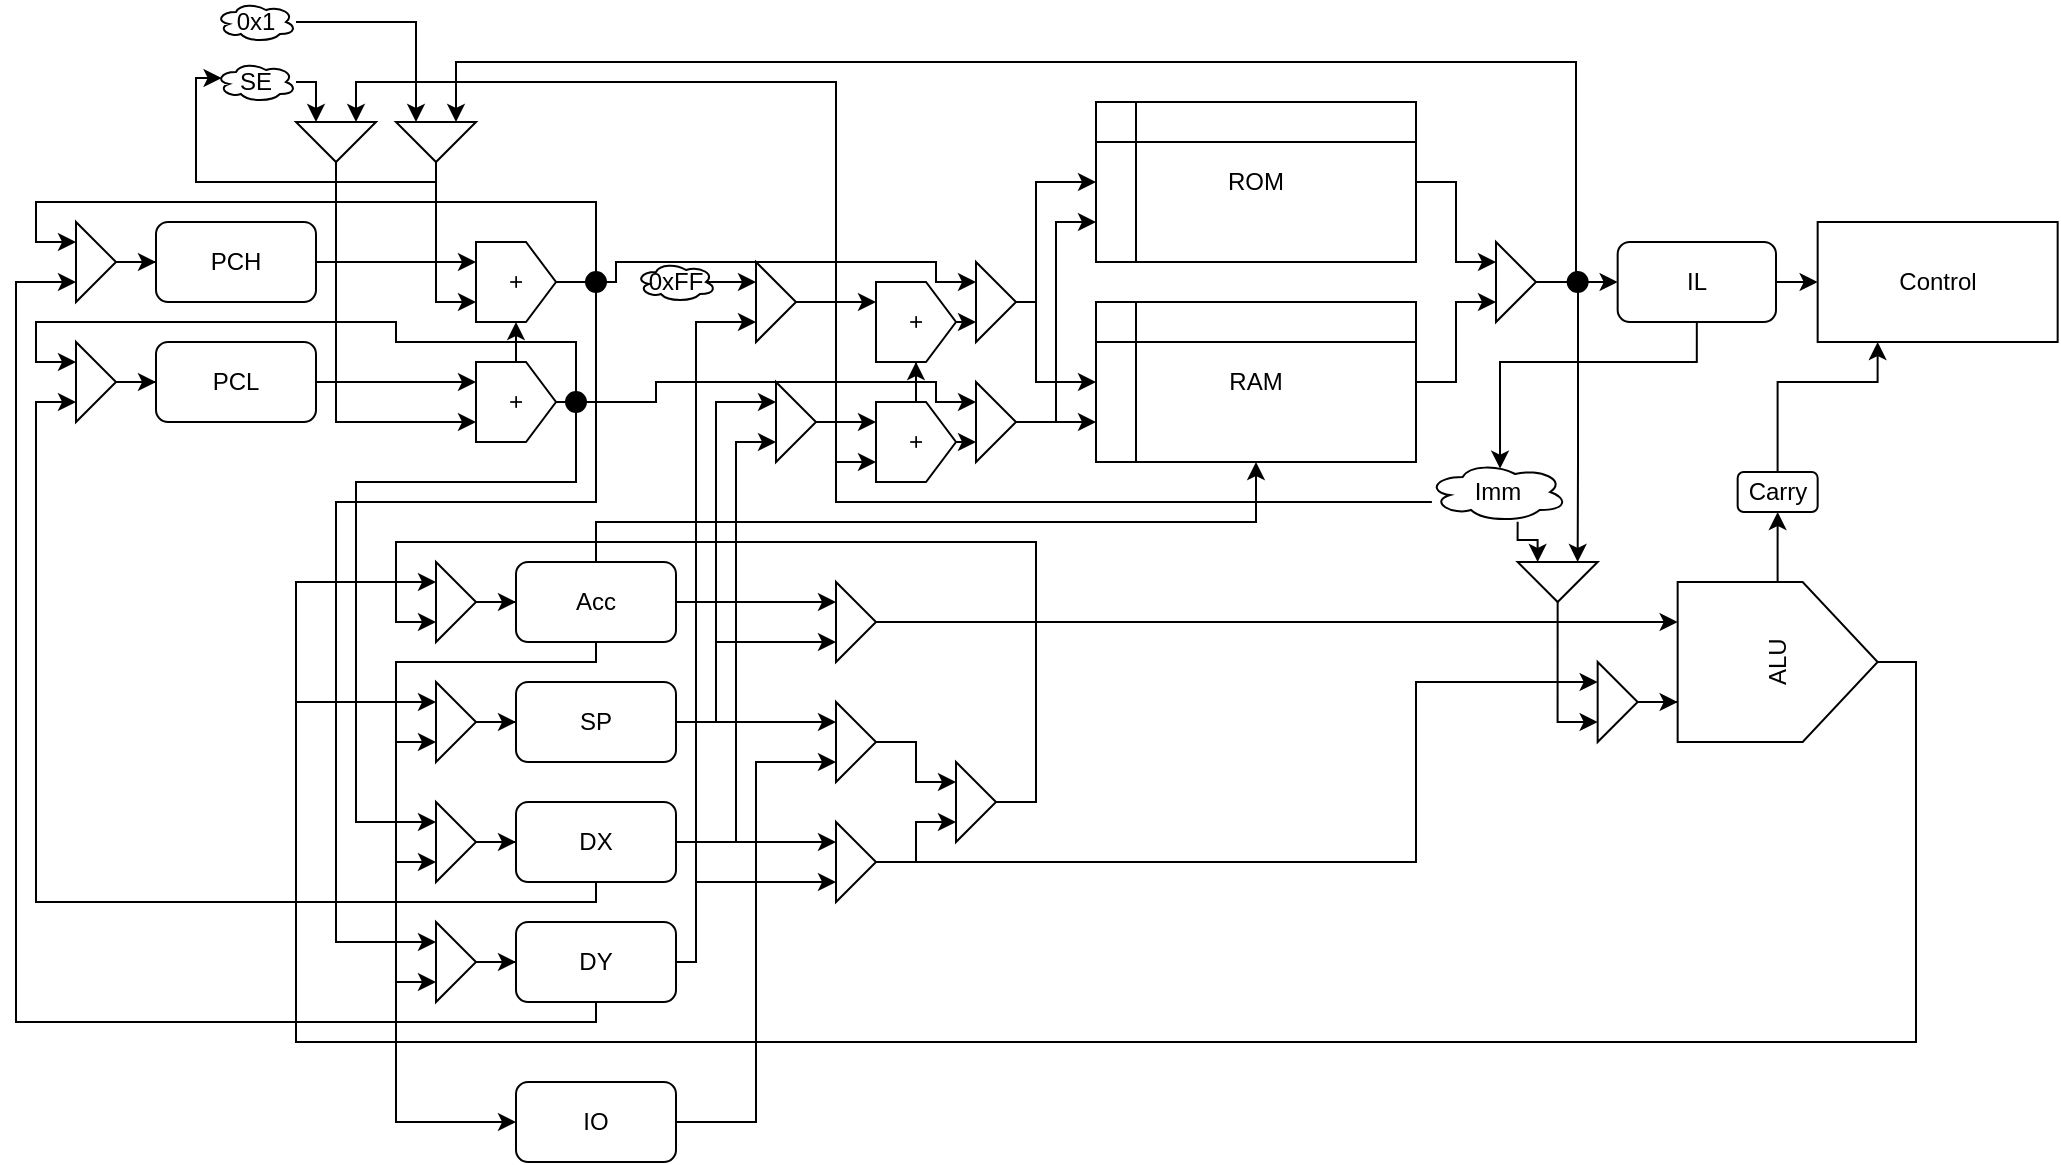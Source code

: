 <mxfile version="20.3.0" type="device"><diagram id="HqV30pevLVmH2TonIe_I" name="Page-1"><mxGraphModel dx="1422" dy="865" grid="1" gridSize="10" guides="1" tooltips="1" connect="1" arrows="1" fold="1" page="1" pageScale="1" pageWidth="850" pageHeight="1100" math="0" shadow="0"><root><mxCell id="0"/><mxCell id="1" parent="0"/><mxCell id="MGtDL9aF6XLDopK0zCwk-8" style="edgeStyle=orthogonalEdgeStyle;rounded=0;orthogonalLoop=1;jettySize=auto;html=1;entryX=0;entryY=0.25;entryDx=0;entryDy=0;" parent="1" source="MGtDL9aF6XLDopK0zCwk-1" target="MGtDL9aF6XLDopK0zCwk-7" edge="1"><mxGeometry relative="1" as="geometry"/></mxCell><mxCell id="FMDbmBKh2z-t5FmQWfiG-30" style="edgeStyle=orthogonalEdgeStyle;rounded=0;orthogonalLoop=1;jettySize=auto;html=1;entryX=0.5;entryY=1;entryDx=0;entryDy=0;" parent="1" source="MGtDL9aF6XLDopK0zCwk-1" target="FMDbmBKh2z-t5FmQWfiG-15" edge="1"><mxGeometry relative="1" as="geometry"><Array as="points"><mxPoint x="440" y="350"/><mxPoint x="770" y="350"/></Array></mxGeometry></mxCell><mxCell id="FMDbmBKh2z-t5FmQWfiG-57" style="edgeStyle=orthogonalEdgeStyle;rounded=0;orthogonalLoop=1;jettySize=auto;html=1;exitX=0.5;exitY=1;exitDx=0;exitDy=0;entryX=0;entryY=0.75;entryDx=0;entryDy=0;" parent="1" source="MGtDL9aF6XLDopK0zCwk-1" target="FMDbmBKh2z-t5FmQWfiG-51" edge="1"><mxGeometry relative="1" as="geometry"><Array as="points"><mxPoint x="440" y="420"/><mxPoint x="340" y="420"/><mxPoint x="340" y="520"/></Array></mxGeometry></mxCell><mxCell id="FMDbmBKh2z-t5FmQWfiG-58" style="edgeStyle=orthogonalEdgeStyle;rounded=0;orthogonalLoop=1;jettySize=auto;html=1;entryX=0;entryY=0.75;entryDx=0;entryDy=0;" parent="1" source="MGtDL9aF6XLDopK0zCwk-1" target="FMDbmBKh2z-t5FmQWfiG-53" edge="1"><mxGeometry relative="1" as="geometry"><Array as="points"><mxPoint x="440" y="420"/><mxPoint x="340" y="420"/><mxPoint x="340" y="580"/></Array></mxGeometry></mxCell><mxCell id="FMDbmBKh2z-t5FmQWfiG-65" style="edgeStyle=orthogonalEdgeStyle;rounded=0;orthogonalLoop=1;jettySize=auto;html=1;exitX=0.5;exitY=1;exitDx=0;exitDy=0;entryX=0;entryY=0.75;entryDx=0;entryDy=0;" parent="1" source="MGtDL9aF6XLDopK0zCwk-1" target="FMDbmBKh2z-t5FmQWfiG-60" edge="1"><mxGeometry relative="1" as="geometry"><Array as="points"><mxPoint x="440" y="420"/><mxPoint x="340" y="420"/><mxPoint x="340" y="460"/></Array></mxGeometry></mxCell><mxCell id="MJMVSWdc8R0oQq0Kkiug-55" style="edgeStyle=orthogonalEdgeStyle;rounded=0;orthogonalLoop=1;jettySize=auto;html=1;entryX=0;entryY=0.5;entryDx=0;entryDy=0;" parent="1" source="MGtDL9aF6XLDopK0zCwk-1" target="MJMVSWdc8R0oQq0Kkiug-53" edge="1"><mxGeometry relative="1" as="geometry"><Array as="points"><mxPoint x="440" y="420"/><mxPoint x="340" y="420"/><mxPoint x="340" y="650"/></Array></mxGeometry></mxCell><mxCell id="MGtDL9aF6XLDopK0zCwk-1" value="Acc" style="rounded=1;whiteSpace=wrap;html=1;" parent="1" vertex="1"><mxGeometry x="400" y="370" width="80" height="40" as="geometry"/></mxCell><mxCell id="MGtDL9aF6XLDopK0zCwk-9" style="edgeStyle=orthogonalEdgeStyle;rounded=0;orthogonalLoop=1;jettySize=auto;html=1;entryX=0;entryY=0.75;entryDx=0;entryDy=0;" parent="1" source="MGtDL9aF6XLDopK0zCwk-2" target="MGtDL9aF6XLDopK0zCwk-7" edge="1"><mxGeometry relative="1" as="geometry"><Array as="points"><mxPoint x="500" y="450"/><mxPoint x="500" y="410"/></Array></mxGeometry></mxCell><mxCell id="8APynYQwXsZGjhNRSon1-6" style="edgeStyle=orthogonalEdgeStyle;rounded=0;orthogonalLoop=1;jettySize=auto;html=1;entryX=0;entryY=0.25;entryDx=0;entryDy=0;" parent="1" source="MGtDL9aF6XLDopK0zCwk-2" target="8APynYQwXsZGjhNRSon1-3" edge="1"><mxGeometry relative="1" as="geometry"><Array as="points"><mxPoint x="500" y="450"/><mxPoint x="500" y="290"/></Array></mxGeometry></mxCell><mxCell id="MJMVSWdc8R0oQq0Kkiug-4" style="edgeStyle=orthogonalEdgeStyle;rounded=0;orthogonalLoop=1;jettySize=auto;html=1;entryX=0;entryY=0.25;entryDx=0;entryDy=0;" parent="1" source="MGtDL9aF6XLDopK0zCwk-2" target="MJMVSWdc8R0oQq0Kkiug-51" edge="1"><mxGeometry relative="1" as="geometry"><Array as="points"><mxPoint x="520" y="450"/><mxPoint x="520" y="450"/></Array></mxGeometry></mxCell><mxCell id="MGtDL9aF6XLDopK0zCwk-2" value="SP" style="rounded=1;whiteSpace=wrap;html=1;" parent="1" vertex="1"><mxGeometry x="400" y="430" width="80" height="40" as="geometry"/></mxCell><mxCell id="MGtDL9aF6XLDopK0zCwk-11" style="edgeStyle=orthogonalEdgeStyle;rounded=0;orthogonalLoop=1;jettySize=auto;html=1;entryX=0;entryY=0.25;entryDx=0;entryDy=0;" parent="1" source="MGtDL9aF6XLDopK0zCwk-3" target="MGtDL9aF6XLDopK0zCwk-10" edge="1"><mxGeometry relative="1" as="geometry"/></mxCell><mxCell id="8APynYQwXsZGjhNRSon1-7" style="edgeStyle=orthogonalEdgeStyle;rounded=0;orthogonalLoop=1;jettySize=auto;html=1;entryX=0;entryY=0.75;entryDx=0;entryDy=0;" parent="1" source="MGtDL9aF6XLDopK0zCwk-3" target="8APynYQwXsZGjhNRSon1-3" edge="1"><mxGeometry relative="1" as="geometry"><Array as="points"><mxPoint x="510" y="510"/><mxPoint x="510" y="310"/></Array></mxGeometry></mxCell><mxCell id="MJMVSWdc8R0oQq0Kkiug-12" style="edgeStyle=orthogonalEdgeStyle;rounded=0;orthogonalLoop=1;jettySize=auto;html=1;exitX=0.5;exitY=1;exitDx=0;exitDy=0;entryX=0;entryY=0.75;entryDx=0;entryDy=0;" parent="1" source="MGtDL9aF6XLDopK0zCwk-3" target="MJMVSWdc8R0oQq0Kkiug-9" edge="1"><mxGeometry relative="1" as="geometry"><mxPoint x="150" y="240.0" as="targetPoint"/><Array as="points"><mxPoint x="440" y="540"/><mxPoint x="160" y="540"/><mxPoint x="160" y="290"/></Array></mxGeometry></mxCell><mxCell id="MGtDL9aF6XLDopK0zCwk-3" value="DX" style="rounded=1;whiteSpace=wrap;html=1;" parent="1" vertex="1"><mxGeometry x="400" y="490" width="80" height="40" as="geometry"/></mxCell><mxCell id="MGtDL9aF6XLDopK0zCwk-12" style="edgeStyle=orthogonalEdgeStyle;rounded=0;orthogonalLoop=1;jettySize=auto;html=1;entryX=0;entryY=0.75;entryDx=0;entryDy=0;" parent="1" source="MGtDL9aF6XLDopK0zCwk-4" target="MGtDL9aF6XLDopK0zCwk-10" edge="1"><mxGeometry relative="1" as="geometry"><Array as="points"><mxPoint x="490" y="570"/><mxPoint x="490" y="530"/></Array></mxGeometry></mxCell><mxCell id="FMDbmBKh2z-t5FmQWfiG-1" style="edgeStyle=orthogonalEdgeStyle;rounded=0;orthogonalLoop=1;jettySize=auto;html=1;entryX=0;entryY=0.75;entryDx=0;entryDy=0;" parent="1" source="MGtDL9aF6XLDopK0zCwk-4" target="8APynYQwXsZGjhNRSon1-9" edge="1"><mxGeometry relative="1" as="geometry"><Array as="points"><mxPoint x="490" y="570"/><mxPoint x="490" y="250"/></Array></mxGeometry></mxCell><mxCell id="MJMVSWdc8R0oQq0Kkiug-15" style="edgeStyle=orthogonalEdgeStyle;rounded=0;orthogonalLoop=1;jettySize=auto;html=1;entryX=0;entryY=0.75;entryDx=0;entryDy=0;" parent="1" source="MGtDL9aF6XLDopK0zCwk-4" target="MJMVSWdc8R0oQq0Kkiug-7" edge="1"><mxGeometry relative="1" as="geometry"><Array as="points"><mxPoint x="440" y="600"/><mxPoint x="150" y="600"/><mxPoint x="150" y="230"/></Array></mxGeometry></mxCell><mxCell id="MGtDL9aF6XLDopK0zCwk-4" value="DY" style="rounded=1;whiteSpace=wrap;html=1;" parent="1" vertex="1"><mxGeometry x="400" y="550" width="80" height="40" as="geometry"/></mxCell><mxCell id="MJMVSWdc8R0oQq0Kkiug-18" style="edgeStyle=orthogonalEdgeStyle;rounded=0;orthogonalLoop=1;jettySize=auto;html=1;entryX=0.75;entryY=0;entryDx=0;entryDy=0;" parent="1" source="MGtDL9aF6XLDopK0zCwk-5" target="MJMVSWdc8R0oQq0Kkiug-17" edge="1"><mxGeometry relative="1" as="geometry"/></mxCell><mxCell id="MGtDL9aF6XLDopK0zCwk-5" value="PCH" style="rounded=1;whiteSpace=wrap;html=1;" parent="1" vertex="1"><mxGeometry x="220" y="200" width="80" height="40" as="geometry"/></mxCell><mxCell id="MJMVSWdc8R0oQq0Kkiug-21" style="edgeStyle=orthogonalEdgeStyle;rounded=0;orthogonalLoop=1;jettySize=auto;html=1;entryX=0.75;entryY=0;entryDx=0;entryDy=0;" parent="1" source="MGtDL9aF6XLDopK0zCwk-6" target="MJMVSWdc8R0oQq0Kkiug-16" edge="1"><mxGeometry relative="1" as="geometry"/></mxCell><mxCell id="MGtDL9aF6XLDopK0zCwk-6" value="PCL" style="rounded=1;whiteSpace=wrap;html=1;" parent="1" vertex="1"><mxGeometry x="220" y="260" width="80" height="40" as="geometry"/></mxCell><mxCell id="8APynYQwXsZGjhNRSon1-2" style="edgeStyle=orthogonalEdgeStyle;rounded=0;orthogonalLoop=1;jettySize=auto;html=1;entryX=0.75;entryY=0;entryDx=0;entryDy=0;" parent="1" source="MGtDL9aF6XLDopK0zCwk-7" target="8APynYQwXsZGjhNRSon1-1" edge="1"><mxGeometry relative="1" as="geometry"/></mxCell><mxCell id="MGtDL9aF6XLDopK0zCwk-7" value="" style="triangle;whiteSpace=wrap;html=1;" parent="1" vertex="1"><mxGeometry x="560" y="380" width="20" height="40" as="geometry"/></mxCell><mxCell id="FMDbmBKh2z-t5FmQWfiG-26" style="edgeStyle=orthogonalEdgeStyle;rounded=0;orthogonalLoop=1;jettySize=auto;html=1;entryX=0;entryY=0.25;entryDx=0;entryDy=0;" parent="1" source="MGtDL9aF6XLDopK0zCwk-10" target="FMDbmBKh2z-t5FmQWfiG-25" edge="1"><mxGeometry relative="1" as="geometry"><Array as="points"><mxPoint x="850" y="520"/><mxPoint x="850" y="430"/></Array></mxGeometry></mxCell><mxCell id="MJMVSWdc8R0oQq0Kkiug-3" style="edgeStyle=orthogonalEdgeStyle;rounded=0;orthogonalLoop=1;jettySize=auto;html=1;entryX=0;entryY=0.75;entryDx=0;entryDy=0;" parent="1" source="MGtDL9aF6XLDopK0zCwk-10" target="MJMVSWdc8R0oQq0Kkiug-1" edge="1"><mxGeometry relative="1" as="geometry"><Array as="points"><mxPoint x="600" y="520"/><mxPoint x="600" y="500"/></Array></mxGeometry></mxCell><mxCell id="MGtDL9aF6XLDopK0zCwk-10" value="" style="triangle;whiteSpace=wrap;html=1;" parent="1" vertex="1"><mxGeometry x="560" y="500" width="20" height="40" as="geometry"/></mxCell><mxCell id="FMDbmBKh2z-t5FmQWfiG-66" style="edgeStyle=orthogonalEdgeStyle;rounded=0;orthogonalLoop=1;jettySize=auto;html=1;entryX=0;entryY=0.25;entryDx=0;entryDy=0;" parent="1" source="8APynYQwXsZGjhNRSon1-1" target="FMDbmBKh2z-t5FmQWfiG-62" edge="1"><mxGeometry relative="1" as="geometry"><Array as="points"><mxPoint x="1100" y="420"/><mxPoint x="1100" y="610"/><mxPoint x="290" y="610"/><mxPoint x="290" y="380"/></Array></mxGeometry></mxCell><mxCell id="FMDbmBKh2z-t5FmQWfiG-68" style="edgeStyle=orthogonalEdgeStyle;rounded=0;orthogonalLoop=1;jettySize=auto;html=1;entryX=0;entryY=0.25;entryDx=0;entryDy=0;" parent="1" source="8APynYQwXsZGjhNRSon1-1" target="FMDbmBKh2z-t5FmQWfiG-60" edge="1"><mxGeometry relative="1" as="geometry"><Array as="points"><mxPoint x="1100" y="420"/><mxPoint x="1100" y="610"/><mxPoint x="290" y="610"/><mxPoint x="290" y="440"/></Array></mxGeometry></mxCell><mxCell id="MJMVSWdc8R0oQq0Kkiug-46" style="edgeStyle=orthogonalEdgeStyle;rounded=0;orthogonalLoop=1;jettySize=auto;html=1;entryX=0.5;entryY=1;entryDx=0;entryDy=0;" parent="1" source="8APynYQwXsZGjhNRSon1-1" target="MJMVSWdc8R0oQq0Kkiug-45" edge="1"><mxGeometry relative="1" as="geometry"/></mxCell><mxCell id="8APynYQwXsZGjhNRSon1-1" value="&lt;font face=&quot;Helvetica&quot;&gt;ALU&lt;/font&gt;" style="shape=offPageConnector;whiteSpace=wrap;html=1;fontFamily=Times New Roman;rotation=-90;" parent="1" vertex="1"><mxGeometry x="990.83" y="370" width="80" height="100" as="geometry"/></mxCell><mxCell id="FMDbmBKh2z-t5FmQWfiG-47" style="edgeStyle=orthogonalEdgeStyle;rounded=0;orthogonalLoop=1;jettySize=auto;html=1;entryX=0.75;entryY=0;entryDx=0;entryDy=0;" parent="1" source="8APynYQwXsZGjhNRSon1-3" target="FMDbmBKh2z-t5FmQWfiG-46" edge="1"><mxGeometry relative="1" as="geometry"/></mxCell><mxCell id="8APynYQwXsZGjhNRSon1-3" value="" style="triangle;whiteSpace=wrap;html=1;" parent="1" vertex="1"><mxGeometry x="530" y="280" width="20" height="40" as="geometry"/></mxCell><mxCell id="8APynYQwXsZGjhNRSon1-10" style="edgeStyle=orthogonalEdgeStyle;rounded=0;orthogonalLoop=1;jettySize=auto;html=1;entryX=0;entryY=0.25;entryDx=0;entryDy=0;exitX=0.88;exitY=0.25;exitDx=0;exitDy=0;exitPerimeter=0;" parent="1" source="8APynYQwXsZGjhNRSon1-8" target="8APynYQwXsZGjhNRSon1-9" edge="1"><mxGeometry relative="1" as="geometry"><Array as="points"><mxPoint x="495" y="230"/></Array></mxGeometry></mxCell><mxCell id="8APynYQwXsZGjhNRSon1-8" value="0xFF" style="ellipse;shape=cloud;whiteSpace=wrap;html=1;" parent="1" vertex="1"><mxGeometry x="460" y="220" width="40" height="20" as="geometry"/></mxCell><mxCell id="MJMVSWdc8R0oQq0Kkiug-43" style="edgeStyle=orthogonalEdgeStyle;rounded=0;orthogonalLoop=1;jettySize=auto;html=1;entryX=0.75;entryY=0;entryDx=0;entryDy=0;" parent="1" source="8APynYQwXsZGjhNRSon1-9" target="MJMVSWdc8R0oQq0Kkiug-40" edge="1"><mxGeometry relative="1" as="geometry"/></mxCell><mxCell id="8APynYQwXsZGjhNRSon1-9" value="" style="triangle;whiteSpace=wrap;html=1;" parent="1" vertex="1"><mxGeometry x="520" y="220" width="20" height="40" as="geometry"/></mxCell><mxCell id="FMDbmBKh2z-t5FmQWfiG-24" style="edgeStyle=orthogonalEdgeStyle;rounded=0;orthogonalLoop=1;jettySize=auto;html=1;entryX=0;entryY=0.25;entryDx=0;entryDy=0;" parent="1" source="FMDbmBKh2z-t5FmQWfiG-2" target="FMDbmBKh2z-t5FmQWfiG-22" edge="1"><mxGeometry relative="1" as="geometry"><Array as="points"><mxPoint x="870" y="180"/><mxPoint x="870" y="220"/></Array></mxGeometry></mxCell><mxCell id="FMDbmBKh2z-t5FmQWfiG-2" value="ROM" style="shape=internalStorage;whiteSpace=wrap;html=1;backgroundOutline=1;" parent="1" vertex="1"><mxGeometry x="690" y="140" width="160" height="80" as="geometry"/></mxCell><mxCell id="FMDbmBKh2z-t5FmQWfiG-16" style="edgeStyle=orthogonalEdgeStyle;rounded=0;orthogonalLoop=1;jettySize=auto;html=1;entryX=0;entryY=0.75;entryDx=0;entryDy=0;" parent="1" source="FMDbmBKh2z-t5FmQWfiG-9" target="FMDbmBKh2z-t5FmQWfiG-15" edge="1"><mxGeometry relative="1" as="geometry"/></mxCell><mxCell id="FMDbmBKh2z-t5FmQWfiG-17" style="edgeStyle=orthogonalEdgeStyle;rounded=0;orthogonalLoop=1;jettySize=auto;html=1;entryX=0;entryY=0.75;entryDx=0;entryDy=0;" parent="1" source="FMDbmBKh2z-t5FmQWfiG-9" target="FMDbmBKh2z-t5FmQWfiG-2" edge="1"><mxGeometry relative="1" as="geometry"><Array as="points"><mxPoint x="670" y="300"/><mxPoint x="670" y="200"/></Array></mxGeometry></mxCell><mxCell id="FMDbmBKh2z-t5FmQWfiG-45" style="edgeStyle=orthogonalEdgeStyle;rounded=0;orthogonalLoop=1;jettySize=auto;html=1;exitX=0;exitY=0.5;exitDx=0;exitDy=0;" parent="1" source="FMDbmBKh2z-t5FmQWfiG-9" edge="1"><mxGeometry relative="1" as="geometry"><mxPoint x="640" y="300" as="targetPoint"/></mxGeometry></mxCell><mxCell id="FMDbmBKh2z-t5FmQWfiG-9" value="" style="triangle;whiteSpace=wrap;html=1;" parent="1" vertex="1"><mxGeometry x="630" y="280" width="20" height="40" as="geometry"/></mxCell><mxCell id="FMDbmBKh2z-t5FmQWfiG-20" style="edgeStyle=orthogonalEdgeStyle;rounded=0;orthogonalLoop=1;jettySize=auto;html=1;entryX=0;entryY=0.5;entryDx=0;entryDy=0;" parent="1" source="FMDbmBKh2z-t5FmQWfiG-12" target="FMDbmBKh2z-t5FmQWfiG-2" edge="1"><mxGeometry relative="1" as="geometry"><Array as="points"><mxPoint x="660" y="240"/><mxPoint x="660" y="180"/></Array></mxGeometry></mxCell><mxCell id="FMDbmBKh2z-t5FmQWfiG-21" style="edgeStyle=orthogonalEdgeStyle;rounded=0;orthogonalLoop=1;jettySize=auto;html=1;entryX=0;entryY=0.5;entryDx=0;entryDy=0;" parent="1" source="FMDbmBKh2z-t5FmQWfiG-12" target="FMDbmBKh2z-t5FmQWfiG-15" edge="1"><mxGeometry relative="1" as="geometry"><Array as="points"><mxPoint x="660" y="240"/><mxPoint x="660" y="280"/></Array></mxGeometry></mxCell><mxCell id="FMDbmBKh2z-t5FmQWfiG-12" value="" style="triangle;whiteSpace=wrap;html=1;" parent="1" vertex="1"><mxGeometry x="630" y="220" width="20" height="40" as="geometry"/></mxCell><mxCell id="FMDbmBKh2z-t5FmQWfiG-23" style="edgeStyle=orthogonalEdgeStyle;rounded=0;orthogonalLoop=1;jettySize=auto;html=1;entryX=0;entryY=0.75;entryDx=0;entryDy=0;" parent="1" source="FMDbmBKh2z-t5FmQWfiG-15" target="FMDbmBKh2z-t5FmQWfiG-22" edge="1"><mxGeometry relative="1" as="geometry"><Array as="points"><mxPoint x="870" y="280"/><mxPoint x="870" y="240"/></Array></mxGeometry></mxCell><mxCell id="FMDbmBKh2z-t5FmQWfiG-15" value="RAM" style="shape=internalStorage;whiteSpace=wrap;html=1;backgroundOutline=1;" parent="1" vertex="1"><mxGeometry x="690" y="240" width="160" height="80" as="geometry"/></mxCell><mxCell id="FMDbmBKh2z-t5FmQWfiG-33" style="edgeStyle=orthogonalEdgeStyle;rounded=0;orthogonalLoop=1;jettySize=auto;html=1;entryX=0;entryY=0.25;entryDx=0;entryDy=0;" parent="1" source="FMDbmBKh2z-t5FmQWfiG-22" target="FMDbmBKh2z-t5FmQWfiG-31" edge="1"><mxGeometry relative="1" as="geometry"><Array as="points"><mxPoint x="931" y="230"/><mxPoint x="931" y="320"/></Array></mxGeometry></mxCell><mxCell id="FMDbmBKh2z-t5FmQWfiG-38" style="edgeStyle=orthogonalEdgeStyle;rounded=0;orthogonalLoop=1;jettySize=auto;html=1;entryX=0;entryY=0.5;entryDx=0;entryDy=0;" parent="1" source="FMDbmBKh2z-t5FmQWfiG-22" target="FMDbmBKh2z-t5FmQWfiG-37" edge="1"><mxGeometry relative="1" as="geometry"/></mxCell><mxCell id="MJMVSWdc8R0oQq0Kkiug-38" style="edgeStyle=orthogonalEdgeStyle;rounded=0;orthogonalLoop=1;jettySize=auto;html=1;entryX=0;entryY=0.25;entryDx=0;entryDy=0;" parent="1" source="FMDbmBKh2z-t5FmQWfiG-22" target="MJMVSWdc8R0oQq0Kkiug-28" edge="1"><mxGeometry relative="1" as="geometry"><Array as="points"><mxPoint x="930" y="230"/><mxPoint x="930" y="120"/><mxPoint x="370" y="120"/></Array></mxGeometry></mxCell><mxCell id="FMDbmBKh2z-t5FmQWfiG-22" value="" style="triangle;whiteSpace=wrap;html=1;" parent="1" vertex="1"><mxGeometry x="890" y="210" width="20" height="40" as="geometry"/></mxCell><mxCell id="FMDbmBKh2z-t5FmQWfiG-27" style="edgeStyle=orthogonalEdgeStyle;rounded=0;orthogonalLoop=1;jettySize=auto;html=1;entryX=0.25;entryY=0;entryDx=0;entryDy=0;" parent="1" source="FMDbmBKh2z-t5FmQWfiG-25" target="8APynYQwXsZGjhNRSon1-1" edge="1"><mxGeometry relative="1" as="geometry"/></mxCell><mxCell id="FMDbmBKh2z-t5FmQWfiG-25" value="" style="triangle;whiteSpace=wrap;html=1;" parent="1" vertex="1"><mxGeometry x="940.83" y="420" width="20" height="40" as="geometry"/></mxCell><mxCell id="FMDbmBKh2z-t5FmQWfiG-34" style="edgeStyle=orthogonalEdgeStyle;rounded=0;orthogonalLoop=1;jettySize=auto;html=1;entryX=0;entryY=0.75;entryDx=0;entryDy=0;" parent="1" target="FMDbmBKh2z-t5FmQWfiG-31" edge="1"><mxGeometry relative="1" as="geometry"><Array as="points"><mxPoint x="900.83" y="359"/><mxPoint x="910.83" y="359"/></Array><mxPoint x="900.83" y="349.846" as="sourcePoint"/></mxGeometry></mxCell><mxCell id="FMDbmBKh2z-t5FmQWfiG-50" style="edgeStyle=orthogonalEdgeStyle;rounded=0;orthogonalLoop=1;jettySize=auto;html=1;entryX=0.25;entryY=0;entryDx=0;entryDy=0;" parent="1" source="FMDbmBKh2z-t5FmQWfiG-28" target="FMDbmBKh2z-t5FmQWfiG-46" edge="1"><mxGeometry relative="1" as="geometry"><Array as="points"><mxPoint x="560" y="340"/><mxPoint x="560" y="320"/></Array></mxGeometry></mxCell><mxCell id="MJMVSWdc8R0oQq0Kkiug-34" style="edgeStyle=orthogonalEdgeStyle;rounded=0;orthogonalLoop=1;jettySize=auto;html=1;entryX=0;entryY=0.25;entryDx=0;entryDy=0;" parent="1" source="FMDbmBKh2z-t5FmQWfiG-28" target="MJMVSWdc8R0oQq0Kkiug-27" edge="1"><mxGeometry relative="1" as="geometry"><Array as="points"><mxPoint x="560" y="340"/><mxPoint x="560" y="130"/><mxPoint x="320" y="130"/></Array></mxGeometry></mxCell><mxCell id="FMDbmBKh2z-t5FmQWfiG-28" value="Imm" style="ellipse;shape=cloud;whiteSpace=wrap;html=1;" parent="1" vertex="1"><mxGeometry x="855.83" y="320" width="70" height="30" as="geometry"/></mxCell><mxCell id="FMDbmBKh2z-t5FmQWfiG-32" style="edgeStyle=orthogonalEdgeStyle;rounded=0;orthogonalLoop=1;jettySize=auto;html=1;entryX=0;entryY=0.75;entryDx=0;entryDy=0;" parent="1" source="FMDbmBKh2z-t5FmQWfiG-31" target="FMDbmBKh2z-t5FmQWfiG-25" edge="1"><mxGeometry relative="1" as="geometry"><Array as="points"><mxPoint x="920.83" y="450"/></Array></mxGeometry></mxCell><mxCell id="FMDbmBKh2z-t5FmQWfiG-31" value="" style="triangle;whiteSpace=wrap;html=1;rotation=90;" parent="1" vertex="1"><mxGeometry x="910.83" y="360" width="20" height="40" as="geometry"/></mxCell><mxCell id="FMDbmBKh2z-t5FmQWfiG-35" value="Control" style="rounded=0;whiteSpace=wrap;html=1;" parent="1" vertex="1"><mxGeometry x="1050.83" y="200" width="120" height="60" as="geometry"/></mxCell><mxCell id="FMDbmBKh2z-t5FmQWfiG-39" style="edgeStyle=orthogonalEdgeStyle;rounded=0;orthogonalLoop=1;jettySize=auto;html=1;entryX=0;entryY=0.5;entryDx=0;entryDy=0;" parent="1" source="FMDbmBKh2z-t5FmQWfiG-37" target="FMDbmBKh2z-t5FmQWfiG-35" edge="1"><mxGeometry relative="1" as="geometry"/></mxCell><mxCell id="FMDbmBKh2z-t5FmQWfiG-40" style="edgeStyle=orthogonalEdgeStyle;rounded=0;orthogonalLoop=1;jettySize=auto;html=1;entryX=0.517;entryY=0.111;entryDx=0;entryDy=0;entryPerimeter=0;exitX=0.5;exitY=1;exitDx=0;exitDy=0;" parent="1" source="FMDbmBKh2z-t5FmQWfiG-37" target="FMDbmBKh2z-t5FmQWfiG-28" edge="1"><mxGeometry relative="1" as="geometry"><Array as="points"><mxPoint x="990" y="270"/><mxPoint x="892" y="270"/></Array><mxPoint x="900.03" y="323.99" as="targetPoint"/></mxGeometry></mxCell><mxCell id="FMDbmBKh2z-t5FmQWfiG-37" value="IL" style="rounded=1;whiteSpace=wrap;html=1;" parent="1" vertex="1"><mxGeometry x="950.83" y="210" width="79.17" height="40" as="geometry"/></mxCell><mxCell id="FMDbmBKh2z-t5FmQWfiG-49" style="edgeStyle=orthogonalEdgeStyle;rounded=0;orthogonalLoop=1;jettySize=auto;html=1;entryX=0;entryY=0.75;entryDx=0;entryDy=0;" parent="1" source="FMDbmBKh2z-t5FmQWfiG-46" target="FMDbmBKh2z-t5FmQWfiG-9" edge="1"><mxGeometry relative="1" as="geometry"><Array as="points"><mxPoint x="620" y="310"/><mxPoint x="620" y="310"/></Array></mxGeometry></mxCell><mxCell id="MJMVSWdc8R0oQq0Kkiug-44" style="edgeStyle=orthogonalEdgeStyle;rounded=0;orthogonalLoop=1;jettySize=auto;html=1;entryX=0;entryY=0.5;entryDx=0;entryDy=0;" parent="1" source="FMDbmBKh2z-t5FmQWfiG-46" target="MJMVSWdc8R0oQq0Kkiug-40" edge="1"><mxGeometry relative="1" as="geometry"/></mxCell><mxCell id="FMDbmBKh2z-t5FmQWfiG-46" value="&lt;font face=&quot;Helvetica&quot;&gt;+&lt;/font&gt;" style="shape=offPageConnector;whiteSpace=wrap;html=1;fontFamily=Times New Roman;rotation=-90;" parent="1" vertex="1"><mxGeometry x="580" y="290" width="40" height="40" as="geometry"/></mxCell><mxCell id="FMDbmBKh2z-t5FmQWfiG-52" style="edgeStyle=orthogonalEdgeStyle;rounded=0;orthogonalLoop=1;jettySize=auto;html=1;entryX=0;entryY=0.5;entryDx=0;entryDy=0;" parent="1" source="FMDbmBKh2z-t5FmQWfiG-51" target="MGtDL9aF6XLDopK0zCwk-3" edge="1"><mxGeometry relative="1" as="geometry"/></mxCell><mxCell id="FMDbmBKh2z-t5FmQWfiG-51" value="" style="triangle;whiteSpace=wrap;html=1;" parent="1" vertex="1"><mxGeometry x="360" y="490" width="20" height="40" as="geometry"/></mxCell><mxCell id="FMDbmBKh2z-t5FmQWfiG-54" style="edgeStyle=orthogonalEdgeStyle;rounded=0;orthogonalLoop=1;jettySize=auto;html=1;entryX=0;entryY=0.5;entryDx=0;entryDy=0;" parent="1" source="FMDbmBKh2z-t5FmQWfiG-53" target="MGtDL9aF6XLDopK0zCwk-4" edge="1"><mxGeometry relative="1" as="geometry"/></mxCell><mxCell id="FMDbmBKh2z-t5FmQWfiG-53" value="" style="triangle;whiteSpace=wrap;html=1;" parent="1" vertex="1"><mxGeometry x="360" y="550" width="20" height="40" as="geometry"/></mxCell><mxCell id="FMDbmBKh2z-t5FmQWfiG-61" style="edgeStyle=orthogonalEdgeStyle;rounded=0;orthogonalLoop=1;jettySize=auto;html=1;entryX=0;entryY=0.5;entryDx=0;entryDy=0;" parent="1" source="FMDbmBKh2z-t5FmQWfiG-60" target="MGtDL9aF6XLDopK0zCwk-2" edge="1"><mxGeometry relative="1" as="geometry"/></mxCell><mxCell id="FMDbmBKh2z-t5FmQWfiG-60" value="" style="triangle;whiteSpace=wrap;html=1;" parent="1" vertex="1"><mxGeometry x="360" y="430" width="20" height="40" as="geometry"/></mxCell><mxCell id="FMDbmBKh2z-t5FmQWfiG-63" style="edgeStyle=orthogonalEdgeStyle;rounded=0;orthogonalLoop=1;jettySize=auto;html=1;entryX=0;entryY=0.5;entryDx=0;entryDy=0;" parent="1" source="FMDbmBKh2z-t5FmQWfiG-62" target="MGtDL9aF6XLDopK0zCwk-1" edge="1"><mxGeometry relative="1" as="geometry"/></mxCell><mxCell id="FMDbmBKh2z-t5FmQWfiG-62" value="" style="triangle;whiteSpace=wrap;html=1;" parent="1" vertex="1"><mxGeometry x="360" y="370" width="20" height="40" as="geometry"/></mxCell><mxCell id="MJMVSWdc8R0oQq0Kkiug-5" style="edgeStyle=orthogonalEdgeStyle;rounded=0;orthogonalLoop=1;jettySize=auto;html=1;entryX=0;entryY=0.75;entryDx=0;entryDy=0;" parent="1" source="MJMVSWdc8R0oQq0Kkiug-1" target="FMDbmBKh2z-t5FmQWfiG-62" edge="1"><mxGeometry relative="1" as="geometry"><Array as="points"><mxPoint x="660" y="490"/><mxPoint x="660" y="360"/><mxPoint x="340" y="360"/><mxPoint x="340" y="400"/></Array></mxGeometry></mxCell><mxCell id="MJMVSWdc8R0oQq0Kkiug-1" value="" style="triangle;whiteSpace=wrap;html=1;" parent="1" vertex="1"><mxGeometry x="620" y="470" width="20" height="40" as="geometry"/></mxCell><mxCell id="MJMVSWdc8R0oQq0Kkiug-8" style="edgeStyle=orthogonalEdgeStyle;rounded=0;orthogonalLoop=1;jettySize=auto;html=1;entryX=0;entryY=0.5;entryDx=0;entryDy=0;" parent="1" source="MJMVSWdc8R0oQq0Kkiug-7" target="MGtDL9aF6XLDopK0zCwk-5" edge="1"><mxGeometry relative="1" as="geometry"/></mxCell><mxCell id="MJMVSWdc8R0oQq0Kkiug-7" value="" style="triangle;whiteSpace=wrap;html=1;" parent="1" vertex="1"><mxGeometry x="180" y="200" width="20" height="40" as="geometry"/></mxCell><mxCell id="MJMVSWdc8R0oQq0Kkiug-10" style="edgeStyle=orthogonalEdgeStyle;rounded=0;orthogonalLoop=1;jettySize=auto;html=1;entryX=0;entryY=0.5;entryDx=0;entryDy=0;" parent="1" source="MJMVSWdc8R0oQq0Kkiug-9" target="MGtDL9aF6XLDopK0zCwk-6" edge="1"><mxGeometry relative="1" as="geometry"/></mxCell><mxCell id="MJMVSWdc8R0oQq0Kkiug-9" value="" style="triangle;whiteSpace=wrap;html=1;" parent="1" vertex="1"><mxGeometry x="180" y="260" width="20" height="40" as="geometry"/></mxCell><mxCell id="MJMVSWdc8R0oQq0Kkiug-19" style="edgeStyle=orthogonalEdgeStyle;rounded=0;orthogonalLoop=1;jettySize=auto;html=1;entryX=0;entryY=0.25;entryDx=0;entryDy=0;" parent="1" source="MJMVSWdc8R0oQq0Kkiug-16" target="FMDbmBKh2z-t5FmQWfiG-51" edge="1"><mxGeometry relative="1" as="geometry"><Array as="points"><mxPoint x="430" y="290"/><mxPoint x="430" y="330"/><mxPoint x="320" y="330"/><mxPoint x="320" y="500"/></Array></mxGeometry></mxCell><mxCell id="MJMVSWdc8R0oQq0Kkiug-23" style="edgeStyle=orthogonalEdgeStyle;rounded=0;orthogonalLoop=1;jettySize=auto;html=1;entryX=0;entryY=0.25;entryDx=0;entryDy=0;exitX=0.5;exitY=1;exitDx=0;exitDy=0;startArrow=none;" parent="1" source="MJMVSWdc8R0oQq0Kkiug-59" target="FMDbmBKh2z-t5FmQWfiG-9" edge="1"><mxGeometry relative="1" as="geometry"><mxPoint x="460" y="290" as="sourcePoint"/><Array as="points"><mxPoint x="470" y="290"/><mxPoint x="470" y="280"/><mxPoint x="610" y="280"/><mxPoint x="610" y="290"/></Array></mxGeometry></mxCell><mxCell id="MJMVSWdc8R0oQq0Kkiug-24" style="edgeStyle=orthogonalEdgeStyle;rounded=0;orthogonalLoop=1;jettySize=auto;html=1;entryX=0;entryY=0.25;entryDx=0;entryDy=0;" parent="1" source="MJMVSWdc8R0oQq0Kkiug-16" target="MJMVSWdc8R0oQq0Kkiug-9" edge="1"><mxGeometry relative="1" as="geometry"><Array as="points"><mxPoint x="430" y="290"/><mxPoint x="430" y="260"/><mxPoint x="340" y="260"/><mxPoint x="340" y="250"/><mxPoint x="160" y="250"/><mxPoint x="160" y="270"/></Array></mxGeometry></mxCell><mxCell id="MJMVSWdc8R0oQq0Kkiug-39" style="edgeStyle=orthogonalEdgeStyle;rounded=0;orthogonalLoop=1;jettySize=auto;html=1;exitX=1;exitY=0.5;exitDx=0;exitDy=0;entryX=0;entryY=0.5;entryDx=0;entryDy=0;" parent="1" source="MJMVSWdc8R0oQq0Kkiug-16" target="MJMVSWdc8R0oQq0Kkiug-17" edge="1"><mxGeometry relative="1" as="geometry"/></mxCell><mxCell id="MJMVSWdc8R0oQq0Kkiug-16" value="&lt;font face=&quot;Helvetica&quot;&gt;+&lt;/font&gt;" style="shape=offPageConnector;whiteSpace=wrap;html=1;fontFamily=Times New Roman;rotation=-90;" parent="1" vertex="1"><mxGeometry x="380" y="270" width="40" height="40" as="geometry"/></mxCell><mxCell id="MJMVSWdc8R0oQq0Kkiug-20" style="edgeStyle=orthogonalEdgeStyle;rounded=0;orthogonalLoop=1;jettySize=auto;html=1;entryX=0;entryY=0.25;entryDx=0;entryDy=0;" parent="1" source="MJMVSWdc8R0oQq0Kkiug-17" target="FMDbmBKh2z-t5FmQWfiG-53" edge="1"><mxGeometry relative="1" as="geometry"><Array as="points"><mxPoint x="440" y="230"/><mxPoint x="440" y="340"/><mxPoint x="310" y="340"/><mxPoint x="310" y="560"/></Array></mxGeometry></mxCell><mxCell id="MJMVSWdc8R0oQq0Kkiug-22" style="edgeStyle=orthogonalEdgeStyle;rounded=0;orthogonalLoop=1;jettySize=auto;html=1;entryX=0;entryY=0.25;entryDx=0;entryDy=0;exitX=0.5;exitY=1.085;exitDx=0;exitDy=0;exitPerimeter=0;" parent="1" source="MJMVSWdc8R0oQq0Kkiug-17" target="FMDbmBKh2z-t5FmQWfiG-12" edge="1"><mxGeometry relative="1" as="geometry"><Array as="points"><mxPoint x="450" y="230"/><mxPoint x="450" y="220"/><mxPoint x="610" y="220"/><mxPoint x="610" y="230"/></Array></mxGeometry></mxCell><mxCell id="MJMVSWdc8R0oQq0Kkiug-25" style="edgeStyle=orthogonalEdgeStyle;rounded=0;orthogonalLoop=1;jettySize=auto;html=1;entryX=0;entryY=0.25;entryDx=0;entryDy=0;startArrow=none;" parent="1" source="MJMVSWdc8R0oQq0Kkiug-63" target="MJMVSWdc8R0oQq0Kkiug-7" edge="1"><mxGeometry relative="1" as="geometry"><Array as="points"><mxPoint x="160" y="190"/><mxPoint x="160" y="210"/></Array></mxGeometry></mxCell><mxCell id="MJMVSWdc8R0oQq0Kkiug-17" value="&lt;font face=&quot;Helvetica&quot;&gt;+&lt;/font&gt;" style="shape=offPageConnector;whiteSpace=wrap;html=1;fontFamily=Times New Roman;rotation=-90;" parent="1" vertex="1"><mxGeometry x="380" y="210" width="40" height="40" as="geometry"/></mxCell><mxCell id="MJMVSWdc8R0oQq0Kkiug-31" style="edgeStyle=orthogonalEdgeStyle;rounded=0;orthogonalLoop=1;jettySize=auto;html=1;entryX=0.25;entryY=0;entryDx=0;entryDy=0;exitX=1;exitY=0.5;exitDx=0;exitDy=0;" parent="1" source="MJMVSWdc8R0oQq0Kkiug-27" target="MJMVSWdc8R0oQq0Kkiug-16" edge="1"><mxGeometry relative="1" as="geometry"><Array as="points"><mxPoint x="310" y="300"/></Array></mxGeometry></mxCell><mxCell id="MJMVSWdc8R0oQq0Kkiug-27" value="" style="triangle;whiteSpace=wrap;html=1;rotation=90;" parent="1" vertex="1"><mxGeometry x="300" y="140" width="20" height="40" as="geometry"/></mxCell><mxCell id="MJMVSWdc8R0oQq0Kkiug-30" style="edgeStyle=orthogonalEdgeStyle;rounded=0;orthogonalLoop=1;jettySize=auto;html=1;entryX=0.25;entryY=0;entryDx=0;entryDy=0;" parent="1" source="MJMVSWdc8R0oQq0Kkiug-28" target="MJMVSWdc8R0oQq0Kkiug-17" edge="1"><mxGeometry relative="1" as="geometry"/></mxCell><mxCell id="MJMVSWdc8R0oQq0Kkiug-37" style="edgeStyle=orthogonalEdgeStyle;rounded=0;orthogonalLoop=1;jettySize=auto;html=1;exitX=1;exitY=0.5;exitDx=0;exitDy=0;entryX=0.07;entryY=0.4;entryDx=0;entryDy=0;entryPerimeter=0;" parent="1" source="MJMVSWdc8R0oQq0Kkiug-28" target="MJMVSWdc8R0oQq0Kkiug-32" edge="1"><mxGeometry relative="1" as="geometry"><Array as="points"><mxPoint x="360" y="180"/><mxPoint x="240" y="180"/><mxPoint x="240" y="128"/></Array></mxGeometry></mxCell><mxCell id="MJMVSWdc8R0oQq0Kkiug-28" value="" style="triangle;whiteSpace=wrap;html=1;rotation=90;" parent="1" vertex="1"><mxGeometry x="350" y="140" width="20" height="40" as="geometry"/></mxCell><mxCell id="MJMVSWdc8R0oQq0Kkiug-33" style="edgeStyle=orthogonalEdgeStyle;rounded=0;orthogonalLoop=1;jettySize=auto;html=1;entryX=0;entryY=0.75;entryDx=0;entryDy=0;" parent="1" source="MJMVSWdc8R0oQq0Kkiug-32" target="MJMVSWdc8R0oQq0Kkiug-27" edge="1"><mxGeometry relative="1" as="geometry"><Array as="points"><mxPoint x="300" y="130"/></Array></mxGeometry></mxCell><mxCell id="MJMVSWdc8R0oQq0Kkiug-32" value="SE" style="ellipse;shape=cloud;whiteSpace=wrap;html=1;" parent="1" vertex="1"><mxGeometry x="250" y="120" width="40" height="20" as="geometry"/></mxCell><mxCell id="MJMVSWdc8R0oQq0Kkiug-36" style="edgeStyle=orthogonalEdgeStyle;rounded=0;orthogonalLoop=1;jettySize=auto;html=1;entryX=0;entryY=0.75;entryDx=0;entryDy=0;" parent="1" source="MJMVSWdc8R0oQq0Kkiug-35" target="MJMVSWdc8R0oQq0Kkiug-28" edge="1"><mxGeometry relative="1" as="geometry"><mxPoint x="360" y="130" as="targetPoint"/></mxGeometry></mxCell><mxCell id="MJMVSWdc8R0oQq0Kkiug-35" value="0x1" style="ellipse;shape=cloud;whiteSpace=wrap;html=1;" parent="1" vertex="1"><mxGeometry x="250" y="90" width="40" height="20" as="geometry"/></mxCell><mxCell id="MJMVSWdc8R0oQq0Kkiug-42" style="edgeStyle=orthogonalEdgeStyle;rounded=0;orthogonalLoop=1;jettySize=auto;html=1;exitX=0.5;exitY=1;exitDx=0;exitDy=0;" parent="1" source="MJMVSWdc8R0oQq0Kkiug-40" edge="1"><mxGeometry relative="1" as="geometry"><mxPoint x="630" y="250" as="targetPoint"/><Array as="points"><mxPoint x="630" y="250"/><mxPoint x="630" y="250"/></Array></mxGeometry></mxCell><mxCell id="MJMVSWdc8R0oQq0Kkiug-40" value="&lt;font face=&quot;Helvetica&quot;&gt;+&lt;/font&gt;" style="shape=offPageConnector;whiteSpace=wrap;html=1;fontFamily=Times New Roman;rotation=-90;" parent="1" vertex="1"><mxGeometry x="580" y="230" width="40" height="40" as="geometry"/></mxCell><mxCell id="MJMVSWdc8R0oQq0Kkiug-47" style="edgeStyle=orthogonalEdgeStyle;rounded=0;orthogonalLoop=1;jettySize=auto;html=1;entryX=0.25;entryY=1;entryDx=0;entryDy=0;" parent="1" source="MJMVSWdc8R0oQq0Kkiug-45" target="FMDbmBKh2z-t5FmQWfiG-35" edge="1"><mxGeometry relative="1" as="geometry"><Array as="points"><mxPoint x="1031" y="280"/><mxPoint x="1081" y="280"/></Array></mxGeometry></mxCell><mxCell id="MJMVSWdc8R0oQq0Kkiug-45" value="Carry" style="rounded=1;whiteSpace=wrap;html=1;" parent="1" vertex="1"><mxGeometry x="1010.83" y="325" width="40" height="20" as="geometry"/></mxCell><mxCell id="MJMVSWdc8R0oQq0Kkiug-52" style="edgeStyle=orthogonalEdgeStyle;rounded=0;orthogonalLoop=1;jettySize=auto;html=1;entryX=0;entryY=0.25;entryDx=0;entryDy=0;" parent="1" source="MJMVSWdc8R0oQq0Kkiug-51" target="MJMVSWdc8R0oQq0Kkiug-1" edge="1"><mxGeometry relative="1" as="geometry"/></mxCell><mxCell id="MJMVSWdc8R0oQq0Kkiug-51" value="" style="triangle;whiteSpace=wrap;html=1;" parent="1" vertex="1"><mxGeometry x="560" y="440" width="20" height="40" as="geometry"/></mxCell><mxCell id="MJMVSWdc8R0oQq0Kkiug-54" style="edgeStyle=orthogonalEdgeStyle;rounded=0;orthogonalLoop=1;jettySize=auto;html=1;entryX=0;entryY=0.75;entryDx=0;entryDy=0;" parent="1" source="MJMVSWdc8R0oQq0Kkiug-53" target="MJMVSWdc8R0oQq0Kkiug-51" edge="1"><mxGeometry relative="1" as="geometry"/></mxCell><mxCell id="MJMVSWdc8R0oQq0Kkiug-53" value="IO" style="rounded=1;whiteSpace=wrap;html=1;" parent="1" vertex="1"><mxGeometry x="400" y="630" width="80" height="40" as="geometry"/></mxCell><mxCell id="MJMVSWdc8R0oQq0Kkiug-59" value="" style="ellipse;whiteSpace=wrap;html=1;aspect=fixed;fillColor=#000000;" parent="1" vertex="1"><mxGeometry x="425" y="285" width="10" height="10" as="geometry"/></mxCell><mxCell id="MJMVSWdc8R0oQq0Kkiug-60" value="" style="edgeStyle=orthogonalEdgeStyle;rounded=0;orthogonalLoop=1;jettySize=auto;html=1;entryX=0;entryY=0.25;entryDx=0;entryDy=0;exitX=0.5;exitY=1;exitDx=0;exitDy=0;endArrow=none;" parent="1" source="MJMVSWdc8R0oQq0Kkiug-16" target="MJMVSWdc8R0oQq0Kkiug-59" edge="1"><mxGeometry relative="1" as="geometry"><mxPoint x="420" y="290" as="sourcePoint"/><mxPoint x="630" y="290" as="targetPoint"/><Array as="points"/></mxGeometry></mxCell><mxCell id="MJMVSWdc8R0oQq0Kkiug-61" value="" style="ellipse;whiteSpace=wrap;html=1;aspect=fixed;fillColor=#000000;" parent="1" vertex="1"><mxGeometry x="925.83" y="225" width="10" height="10" as="geometry"/></mxCell><mxCell id="MJMVSWdc8R0oQq0Kkiug-63" value="" style="ellipse;whiteSpace=wrap;html=1;aspect=fixed;fillColor=#000000;" parent="1" vertex="1"><mxGeometry x="435" y="225" width="10" height="10" as="geometry"/></mxCell><mxCell id="MJMVSWdc8R0oQq0Kkiug-64" value="" style="edgeStyle=orthogonalEdgeStyle;rounded=0;orthogonalLoop=1;jettySize=auto;html=1;entryX=0;entryY=0.25;entryDx=0;entryDy=0;endArrow=none;" parent="1" source="MJMVSWdc8R0oQq0Kkiug-17" target="MJMVSWdc8R0oQq0Kkiug-63" edge="1"><mxGeometry relative="1" as="geometry"><mxPoint x="420" y="230" as="sourcePoint"/><mxPoint x="180" y="210" as="targetPoint"/><Array as="points"><mxPoint x="440" y="230"/><mxPoint x="440" y="228"/></Array></mxGeometry></mxCell></root></mxGraphModel></diagram></mxfile>